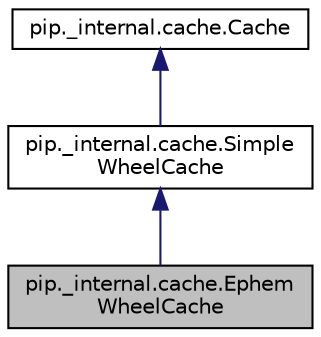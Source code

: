 digraph "pip._internal.cache.EphemWheelCache"
{
 // LATEX_PDF_SIZE
  edge [fontname="Helvetica",fontsize="10",labelfontname="Helvetica",labelfontsize="10"];
  node [fontname="Helvetica",fontsize="10",shape=record];
  Node1 [label="pip._internal.cache.Ephem\lWheelCache",height=0.2,width=0.4,color="black", fillcolor="grey75", style="filled", fontcolor="black",tooltip=" "];
  Node2 -> Node1 [dir="back",color="midnightblue",fontsize="10",style="solid",fontname="Helvetica"];
  Node2 [label="pip._internal.cache.Simple\lWheelCache",height=0.2,width=0.4,color="black", fillcolor="white", style="filled",URL="$d4/dbb/classpip_1_1__internal_1_1cache_1_1_simple_wheel_cache.html",tooltip=" "];
  Node3 -> Node2 [dir="back",color="midnightblue",fontsize="10",style="solid",fontname="Helvetica"];
  Node3 [label="pip._internal.cache.Cache",height=0.2,width=0.4,color="black", fillcolor="white", style="filled",URL="$de/d43/classpip_1_1__internal_1_1cache_1_1_cache.html",tooltip=" "];
}
